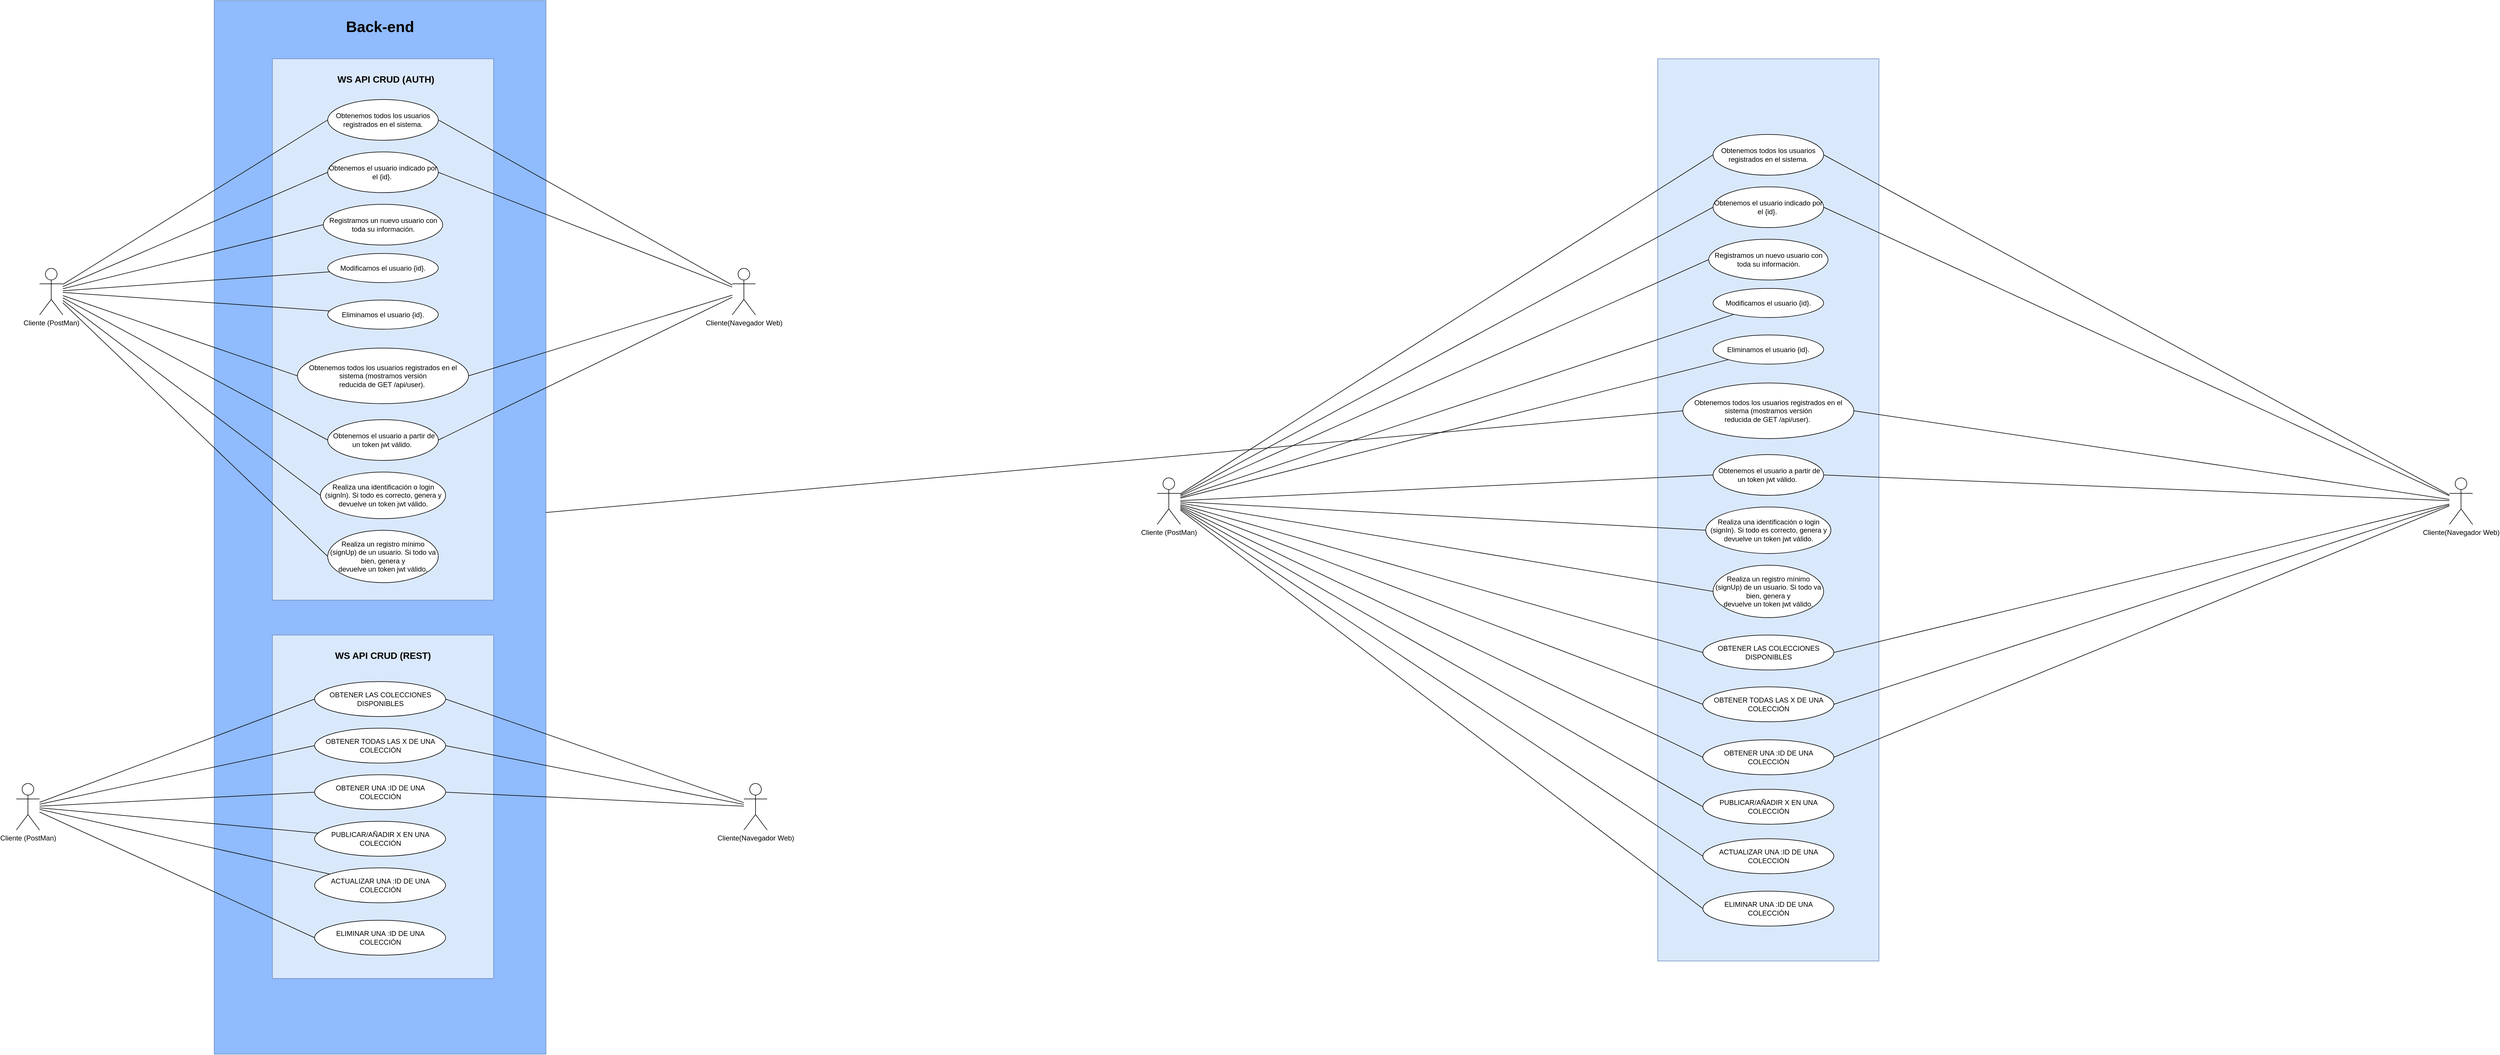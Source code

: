 <mxfile version="21.1.2" type="github">
  <diagram name="Página-1" id="gVADvGAhawYy6BavhGWH">
    <mxGraphModel dx="3310" dy="2602" grid="1" gridSize="10" guides="1" tooltips="1" connect="1" arrows="1" fold="1" page="1" pageScale="1" pageWidth="827" pageHeight="1169" math="0" shadow="0">
      <root>
        <mxCell id="0" />
        <mxCell id="1" parent="0" />
        <mxCell id="edaANY1ZYmfyy7NJtOQ1-2" value="" style="verticalLabelPosition=bottom;verticalAlign=top;html=1;shape=mxgraph.basic.rect;fillColor2=none;strokeWidth=1;size=20;indent=5;fillColor=#90BBFC;strokeColor=#6c8ebf;" vertex="1" parent="1">
          <mxGeometry x="100" y="-60" width="570" height="1810" as="geometry" />
        </mxCell>
        <mxCell id="2xWDJ4cLKkgiuLVgCQJJ-2" value="" style="html=1;dashed=0;whiteSpace=wrap;fillColor=#dae8fc;strokeColor=#6c8ebf;" parent="1" vertex="1">
          <mxGeometry x="200" y="40" width="380" height="930" as="geometry" />
        </mxCell>
        <mxCell id="2xWDJ4cLKkgiuLVgCQJJ-21" style="rounded=0;orthogonalLoop=1;jettySize=auto;html=1;entryX=0;entryY=0.5;entryDx=0;entryDy=0;endArrow=none;endFill=0;" parent="1" source="0kAU2ZbiwCrHughsUeTx-1" target="2xWDJ4cLKkgiuLVgCQJJ-8" edge="1">
          <mxGeometry relative="1" as="geometry" />
        </mxCell>
        <mxCell id="2xWDJ4cLKkgiuLVgCQJJ-22" style="rounded=0;orthogonalLoop=1;jettySize=auto;html=1;entryX=0;entryY=0.5;entryDx=0;entryDy=0;endArrow=none;endFill=0;" parent="1" source="0kAU2ZbiwCrHughsUeTx-1" target="2xWDJ4cLKkgiuLVgCQJJ-9" edge="1">
          <mxGeometry relative="1" as="geometry" />
        </mxCell>
        <mxCell id="2xWDJ4cLKkgiuLVgCQJJ-23" style="rounded=0;orthogonalLoop=1;jettySize=auto;html=1;endArrow=none;endFill=0;" parent="1" source="0kAU2ZbiwCrHughsUeTx-1" target="2xWDJ4cLKkgiuLVgCQJJ-10" edge="1">
          <mxGeometry relative="1" as="geometry" />
        </mxCell>
        <mxCell id="2xWDJ4cLKkgiuLVgCQJJ-24" style="rounded=0;orthogonalLoop=1;jettySize=auto;html=1;endArrow=none;endFill=0;" parent="1" source="0kAU2ZbiwCrHughsUeTx-1" target="2xWDJ4cLKkgiuLVgCQJJ-11" edge="1">
          <mxGeometry relative="1" as="geometry" />
        </mxCell>
        <mxCell id="2xWDJ4cLKkgiuLVgCQJJ-25" style="rounded=0;orthogonalLoop=1;jettySize=auto;html=1;entryX=0;entryY=0.5;entryDx=0;entryDy=0;endArrow=none;endFill=0;" parent="1" source="0kAU2ZbiwCrHughsUeTx-1" target="2xWDJ4cLKkgiuLVgCQJJ-12" edge="1">
          <mxGeometry relative="1" as="geometry" />
        </mxCell>
        <mxCell id="2xWDJ4cLKkgiuLVgCQJJ-26" style="rounded=0;orthogonalLoop=1;jettySize=auto;html=1;entryX=0;entryY=0.5;entryDx=0;entryDy=0;endArrow=none;endFill=0;" parent="1" source="0kAU2ZbiwCrHughsUeTx-1" target="2xWDJ4cLKkgiuLVgCQJJ-13" edge="1">
          <mxGeometry relative="1" as="geometry" />
        </mxCell>
        <mxCell id="2xWDJ4cLKkgiuLVgCQJJ-27" style="rounded=0;orthogonalLoop=1;jettySize=auto;html=1;entryX=0;entryY=0.5;entryDx=0;entryDy=0;endArrow=none;endFill=0;" parent="1" source="0kAU2ZbiwCrHughsUeTx-1" target="2xWDJ4cLKkgiuLVgCQJJ-14" edge="1">
          <mxGeometry relative="1" as="geometry" />
        </mxCell>
        <mxCell id="2xWDJ4cLKkgiuLVgCQJJ-28" style="rounded=0;orthogonalLoop=1;jettySize=auto;html=1;entryX=0;entryY=0.5;entryDx=0;entryDy=0;endArrow=none;endFill=0;" parent="1" source="0kAU2ZbiwCrHughsUeTx-1" target="2xWDJ4cLKkgiuLVgCQJJ-15" edge="1">
          <mxGeometry relative="1" as="geometry" />
        </mxCell>
        <mxCell id="0kAU2ZbiwCrHughsUeTx-1" value="Cliente (PostMan)" style="shape=umlActor;verticalLabelPosition=bottom;verticalAlign=top;html=1;outlineConnect=0;labelPosition=center;align=center;" parent="1" vertex="1">
          <mxGeometry x="-200" y="400" width="40" height="80" as="geometry" />
        </mxCell>
        <mxCell id="2xWDJ4cLKkgiuLVgCQJJ-29" style="rounded=0;orthogonalLoop=1;jettySize=auto;html=1;entryX=1;entryY=0.5;entryDx=0;entryDy=0;endArrow=none;endFill=0;" parent="1" source="0kAU2ZbiwCrHughsUeTx-9" target="2xWDJ4cLKkgiuLVgCQJJ-5" edge="1">
          <mxGeometry relative="1" as="geometry" />
        </mxCell>
        <mxCell id="2xWDJ4cLKkgiuLVgCQJJ-30" style="rounded=0;orthogonalLoop=1;jettySize=auto;html=1;entryX=1;entryY=0.5;entryDx=0;entryDy=0;endArrow=none;endFill=0;" parent="1" source="0kAU2ZbiwCrHughsUeTx-9" target="2xWDJ4cLKkgiuLVgCQJJ-8" edge="1">
          <mxGeometry relative="1" as="geometry" />
        </mxCell>
        <mxCell id="2xWDJ4cLKkgiuLVgCQJJ-31" style="rounded=0;orthogonalLoop=1;jettySize=auto;html=1;endArrow=none;endFill=0;entryX=1;entryY=0.5;entryDx=0;entryDy=0;" parent="1" source="0kAU2ZbiwCrHughsUeTx-9" target="2xWDJ4cLKkgiuLVgCQJJ-13" edge="1">
          <mxGeometry relative="1" as="geometry">
            <mxPoint x="500" y="700" as="targetPoint" />
          </mxGeometry>
        </mxCell>
        <mxCell id="2xWDJ4cLKkgiuLVgCQJJ-32" style="rounded=0;orthogonalLoop=1;jettySize=auto;html=1;entryX=1;entryY=0.5;entryDx=0;entryDy=0;endArrow=none;endFill=0;" parent="1" source="0kAU2ZbiwCrHughsUeTx-9" target="2xWDJ4cLKkgiuLVgCQJJ-12" edge="1">
          <mxGeometry relative="1" as="geometry" />
        </mxCell>
        <mxCell id="0kAU2ZbiwCrHughsUeTx-9" value="Cliente(Navegador Web)" style="shape=umlActor;verticalLabelPosition=bottom;verticalAlign=top;html=1;outlineConnect=0;labelPosition=center;align=center;" parent="1" vertex="1">
          <mxGeometry x="990" y="400" width="40" height="80" as="geometry" />
        </mxCell>
        <mxCell id="2xWDJ4cLKkgiuLVgCQJJ-5" value="Obtenemos todos los usuarios registrados en el sistema." style="shape=ellipse;html=1;dashed=0;whiteSpace=wrap;perimeter=ellipsePerimeter;" parent="1" vertex="1">
          <mxGeometry x="295" y="110" width="190" height="70" as="geometry" />
        </mxCell>
        <mxCell id="2xWDJ4cLKkgiuLVgCQJJ-8" value="Obtenemos el usuario indicado por el {id}.&amp;nbsp;" style="shape=ellipse;html=1;dashed=0;whiteSpace=wrap;perimeter=ellipsePerimeter;" parent="1" vertex="1">
          <mxGeometry x="295" y="200" width="190" height="70" as="geometry" />
        </mxCell>
        <mxCell id="2xWDJ4cLKkgiuLVgCQJJ-9" value="Registramos un nuevo usuario con toda su información." style="shape=ellipse;html=1;dashed=0;whiteSpace=wrap;perimeter=ellipsePerimeter;" parent="1" vertex="1">
          <mxGeometry x="287.5" y="290" width="205" height="70" as="geometry" />
        </mxCell>
        <mxCell id="2xWDJ4cLKkgiuLVgCQJJ-10" value="Modificamos el usuario {id}." style="shape=ellipse;html=1;dashed=0;whiteSpace=wrap;perimeter=ellipsePerimeter;" parent="1" vertex="1">
          <mxGeometry x="295" y="374.5" width="190" height="50" as="geometry" />
        </mxCell>
        <mxCell id="2xWDJ4cLKkgiuLVgCQJJ-11" value="Eliminamos el usuario {id}." style="shape=ellipse;html=1;dashed=0;whiteSpace=wrap;perimeter=ellipsePerimeter;" parent="1" vertex="1">
          <mxGeometry x="295" y="454.5" width="190" height="50" as="geometry" />
        </mxCell>
        <mxCell id="2xWDJ4cLKkgiuLVgCQJJ-12" value="Obtenemos todos los usuarios registrados en el sistema (mostramos versión &lt;br/&gt;reducida de GET /api/user).&amp;nbsp;" style="shape=ellipse;html=1;dashed=0;whiteSpace=wrap;perimeter=ellipsePerimeter;" parent="1" vertex="1">
          <mxGeometry x="243.13" y="537" width="293.75" height="95.5" as="geometry" />
        </mxCell>
        <mxCell id="2xWDJ4cLKkgiuLVgCQJJ-13" value="&amp;nbsp;Obtenemos el usuario a partir de un token jwt válido.&amp;nbsp;" style="shape=ellipse;html=1;dashed=0;whiteSpace=wrap;perimeter=ellipsePerimeter;" parent="1" vertex="1">
          <mxGeometry x="295" y="660" width="190" height="70" as="geometry" />
        </mxCell>
        <mxCell id="2xWDJ4cLKkgiuLVgCQJJ-14" value="Realiza una identificación o login (signIn). Si todo es correcto, genera y &lt;br/&gt;devuelve un token jwt válido." style="shape=ellipse;html=1;dashed=0;whiteSpace=wrap;perimeter=ellipsePerimeter;" parent="1" vertex="1">
          <mxGeometry x="282.5" y="750" width="215" height="80" as="geometry" />
        </mxCell>
        <mxCell id="2xWDJ4cLKkgiuLVgCQJJ-15" value="Realiza un registro mínimo (signUp) de un usuario. Si todo va bien, genera y &lt;br/&gt;devuelve un token jwt válido." style="shape=ellipse;html=1;dashed=0;whiteSpace=wrap;perimeter=ellipsePerimeter;" parent="1" vertex="1">
          <mxGeometry x="295" y="850" width="190" height="90" as="geometry" />
        </mxCell>
        <mxCell id="2xWDJ4cLKkgiuLVgCQJJ-16" value="&lt;font style=&quot;font-size: 16px;&quot;&gt;&lt;b&gt;WS API CRUD (AUTH)&lt;/b&gt;&lt;/font&gt;" style="text;html=1;strokeColor=none;fillColor=none;align=center;verticalAlign=middle;whiteSpace=wrap;rounded=0;" parent="1" vertex="1">
          <mxGeometry x="310" y="60" width="170" height="30" as="geometry" />
        </mxCell>
        <mxCell id="2xWDJ4cLKkgiuLVgCQJJ-18" style="edgeStyle=orthogonalEdgeStyle;rounded=0;orthogonalLoop=1;jettySize=auto;html=1;exitX=0.5;exitY=1;exitDx=0;exitDy=0;" parent="1" source="2xWDJ4cLKkgiuLVgCQJJ-16" target="2xWDJ4cLKkgiuLVgCQJJ-16" edge="1">
          <mxGeometry relative="1" as="geometry" />
        </mxCell>
        <mxCell id="2xWDJ4cLKkgiuLVgCQJJ-20" style="rounded=0;orthogonalLoop=1;jettySize=auto;html=1;entryX=0;entryY=0.5;entryDx=0;entryDy=0;endArrow=none;endFill=0;" parent="1" source="0kAU2ZbiwCrHughsUeTx-1" target="2xWDJ4cLKkgiuLVgCQJJ-5" edge="1">
          <mxGeometry relative="1" as="geometry" />
        </mxCell>
        <mxCell id="2xWDJ4cLKkgiuLVgCQJJ-33" value="" style="html=1;dashed=0;whiteSpace=wrap;fillColor=#dae8fc;strokeColor=#6c8ebf;" parent="1" vertex="1">
          <mxGeometry x="200" y="1030" width="380" height="590" as="geometry" />
        </mxCell>
        <mxCell id="2xWDJ4cLKkgiuLVgCQJJ-34" style="rounded=0;orthogonalLoop=1;jettySize=auto;html=1;entryX=0;entryY=0.5;entryDx=0;entryDy=0;endArrow=none;endFill=0;" parent="1" source="2xWDJ4cLKkgiuLVgCQJJ-42" target="2xWDJ4cLKkgiuLVgCQJJ-49" edge="1">
          <mxGeometry relative="1" as="geometry" />
        </mxCell>
        <mxCell id="2xWDJ4cLKkgiuLVgCQJJ-35" style="rounded=0;orthogonalLoop=1;jettySize=auto;html=1;entryX=0;entryY=0.5;entryDx=0;entryDy=0;endArrow=none;endFill=0;" parent="1" source="2xWDJ4cLKkgiuLVgCQJJ-42" target="2xWDJ4cLKkgiuLVgCQJJ-50" edge="1">
          <mxGeometry relative="1" as="geometry" />
        </mxCell>
        <mxCell id="2xWDJ4cLKkgiuLVgCQJJ-36" style="rounded=0;orthogonalLoop=1;jettySize=auto;html=1;endArrow=none;endFill=0;" parent="1" source="2xWDJ4cLKkgiuLVgCQJJ-42" target="2xWDJ4cLKkgiuLVgCQJJ-51" edge="1">
          <mxGeometry relative="1" as="geometry" />
        </mxCell>
        <mxCell id="2xWDJ4cLKkgiuLVgCQJJ-37" style="rounded=0;orthogonalLoop=1;jettySize=auto;html=1;endArrow=none;endFill=0;" parent="1" source="2xWDJ4cLKkgiuLVgCQJJ-42" target="2xWDJ4cLKkgiuLVgCQJJ-52" edge="1">
          <mxGeometry relative="1" as="geometry" />
        </mxCell>
        <mxCell id="2xWDJ4cLKkgiuLVgCQJJ-62" style="rounded=0;orthogonalLoop=1;jettySize=auto;html=1;entryX=0;entryY=0.5;entryDx=0;entryDy=0;endArrow=none;endFill=0;" parent="1" source="2xWDJ4cLKkgiuLVgCQJJ-42" target="2xWDJ4cLKkgiuLVgCQJJ-60" edge="1">
          <mxGeometry relative="1" as="geometry" />
        </mxCell>
        <mxCell id="2xWDJ4cLKkgiuLVgCQJJ-42" value="Cliente (PostMan)" style="shape=umlActor;verticalLabelPosition=bottom;verticalAlign=top;html=1;outlineConnect=0;labelPosition=center;align=center;" parent="1" vertex="1">
          <mxGeometry x="-240" y="1285" width="40" height="80" as="geometry" />
        </mxCell>
        <mxCell id="2xWDJ4cLKkgiuLVgCQJJ-43" style="rounded=0;orthogonalLoop=1;jettySize=auto;html=1;entryX=1;entryY=0.5;entryDx=0;entryDy=0;endArrow=none;endFill=0;" parent="1" source="2xWDJ4cLKkgiuLVgCQJJ-47" target="2xWDJ4cLKkgiuLVgCQJJ-48" edge="1">
          <mxGeometry relative="1" as="geometry" />
        </mxCell>
        <mxCell id="2xWDJ4cLKkgiuLVgCQJJ-44" style="rounded=0;orthogonalLoop=1;jettySize=auto;html=1;entryX=1;entryY=0.5;entryDx=0;entryDy=0;endArrow=none;endFill=0;" parent="1" source="2xWDJ4cLKkgiuLVgCQJJ-47" target="2xWDJ4cLKkgiuLVgCQJJ-49" edge="1">
          <mxGeometry relative="1" as="geometry" />
        </mxCell>
        <mxCell id="2xWDJ4cLKkgiuLVgCQJJ-61" style="rounded=0;orthogonalLoop=1;jettySize=auto;html=1;entryX=1;entryY=0.5;entryDx=0;entryDy=0;endArrow=none;endFill=0;" parent="1" source="2xWDJ4cLKkgiuLVgCQJJ-47" target="2xWDJ4cLKkgiuLVgCQJJ-50" edge="1">
          <mxGeometry relative="1" as="geometry" />
        </mxCell>
        <mxCell id="2xWDJ4cLKkgiuLVgCQJJ-47" value="Cliente(Navegador Web)" style="shape=umlActor;verticalLabelPosition=bottom;verticalAlign=top;html=1;outlineConnect=0;labelPosition=center;align=center;" parent="1" vertex="1">
          <mxGeometry x="1010" y="1285" width="40" height="80" as="geometry" />
        </mxCell>
        <mxCell id="2xWDJ4cLKkgiuLVgCQJJ-48" value="OBTENER LAS COLECCIONES DISPONIBLES" style="shape=ellipse;html=1;dashed=0;whiteSpace=wrap;perimeter=ellipsePerimeter;" parent="1" vertex="1">
          <mxGeometry x="272.5" y="1110" width="225" height="60" as="geometry" />
        </mxCell>
        <mxCell id="2xWDJ4cLKkgiuLVgCQJJ-49" value="OBTENER TODAS LAS X DE UNA COLECCIÓN" style="shape=ellipse;html=1;dashed=0;whiteSpace=wrap;perimeter=ellipsePerimeter;" parent="1" vertex="1">
          <mxGeometry x="272.5" y="1190" width="225" height="60" as="geometry" />
        </mxCell>
        <mxCell id="2xWDJ4cLKkgiuLVgCQJJ-50" value="OBTENER UNA :ID DE UNA COLECCIÓN" style="shape=ellipse;html=1;dashed=0;whiteSpace=wrap;perimeter=ellipsePerimeter;" parent="1" vertex="1">
          <mxGeometry x="272.5" y="1270" width="225" height="60" as="geometry" />
        </mxCell>
        <mxCell id="2xWDJ4cLKkgiuLVgCQJJ-51" value="PUBLICAR/AÑADIR X EN UNA COLECCIÓN" style="shape=ellipse;html=1;dashed=0;whiteSpace=wrap;perimeter=ellipsePerimeter;" parent="1" vertex="1">
          <mxGeometry x="272.5" y="1350" width="225" height="60" as="geometry" />
        </mxCell>
        <mxCell id="2xWDJ4cLKkgiuLVgCQJJ-52" value="ACTUALIZAR UNA :ID DE UNA COLECCIÓN" style="shape=ellipse;html=1;dashed=0;whiteSpace=wrap;perimeter=ellipsePerimeter;" parent="1" vertex="1">
          <mxGeometry x="272.5" y="1430" width="225" height="60" as="geometry" />
        </mxCell>
        <mxCell id="2xWDJ4cLKkgiuLVgCQJJ-57" value="&lt;font style=&quot;font-size: 16px;&quot;&gt;&lt;b&gt;WS API CRUD (REST)&lt;/b&gt;&lt;/font&gt;" style="text;html=1;strokeColor=none;fillColor=none;align=center;verticalAlign=middle;whiteSpace=wrap;rounded=0;" parent="1" vertex="1">
          <mxGeometry x="305" y="1050" width="170" height="30" as="geometry" />
        </mxCell>
        <mxCell id="2xWDJ4cLKkgiuLVgCQJJ-58" style="edgeStyle=orthogonalEdgeStyle;rounded=0;orthogonalLoop=1;jettySize=auto;html=1;exitX=0.5;exitY=1;exitDx=0;exitDy=0;" parent="1" source="2xWDJ4cLKkgiuLVgCQJJ-57" target="2xWDJ4cLKkgiuLVgCQJJ-57" edge="1">
          <mxGeometry relative="1" as="geometry" />
        </mxCell>
        <mxCell id="2xWDJ4cLKkgiuLVgCQJJ-59" style="rounded=0;orthogonalLoop=1;jettySize=auto;html=1;entryX=0;entryY=0.5;entryDx=0;entryDy=0;endArrow=none;endFill=0;" parent="1" source="2xWDJ4cLKkgiuLVgCQJJ-42" target="2xWDJ4cLKkgiuLVgCQJJ-48" edge="1">
          <mxGeometry relative="1" as="geometry" />
        </mxCell>
        <mxCell id="2xWDJ4cLKkgiuLVgCQJJ-60" value="ELIMINAR UNA :ID DE UNA COLECCIÓN" style="shape=ellipse;html=1;dashed=0;whiteSpace=wrap;perimeter=ellipsePerimeter;" parent="1" vertex="1">
          <mxGeometry x="272.5" y="1520" width="225" height="60" as="geometry" />
        </mxCell>
        <mxCell id="2xWDJ4cLKkgiuLVgCQJJ-63" value="" style="html=1;dashed=0;whiteSpace=wrap;fillColor=#dae8fc;strokeColor=#6c8ebf;" parent="1" vertex="1">
          <mxGeometry x="2580" y="40" width="380" height="1550" as="geometry" />
        </mxCell>
        <mxCell id="2xWDJ4cLKkgiuLVgCQJJ-64" style="rounded=0;orthogonalLoop=1;jettySize=auto;html=1;entryX=0;entryY=0.5;entryDx=0;entryDy=0;endArrow=none;endFill=0;" parent="1" source="2xWDJ4cLKkgiuLVgCQJJ-72" target="2xWDJ4cLKkgiuLVgCQJJ-79" edge="1">
          <mxGeometry relative="1" as="geometry" />
        </mxCell>
        <mxCell id="2xWDJ4cLKkgiuLVgCQJJ-65" style="rounded=0;orthogonalLoop=1;jettySize=auto;html=1;entryX=0;entryY=0.5;entryDx=0;entryDy=0;endArrow=none;endFill=0;" parent="1" source="2xWDJ4cLKkgiuLVgCQJJ-72" target="2xWDJ4cLKkgiuLVgCQJJ-80" edge="1">
          <mxGeometry relative="1" as="geometry" />
        </mxCell>
        <mxCell id="2xWDJ4cLKkgiuLVgCQJJ-66" style="rounded=0;orthogonalLoop=1;jettySize=auto;html=1;endArrow=none;endFill=0;" parent="1" source="2xWDJ4cLKkgiuLVgCQJJ-72" target="2xWDJ4cLKkgiuLVgCQJJ-81" edge="1">
          <mxGeometry relative="1" as="geometry" />
        </mxCell>
        <mxCell id="2xWDJ4cLKkgiuLVgCQJJ-67" style="rounded=0;orthogonalLoop=1;jettySize=auto;html=1;endArrow=none;endFill=0;" parent="1" source="2xWDJ4cLKkgiuLVgCQJJ-72" target="2xWDJ4cLKkgiuLVgCQJJ-82" edge="1">
          <mxGeometry relative="1" as="geometry" />
        </mxCell>
        <mxCell id="2xWDJ4cLKkgiuLVgCQJJ-68" style="rounded=0;orthogonalLoop=1;jettySize=auto;html=1;entryX=0;entryY=0.5;entryDx=0;entryDy=0;endArrow=none;endFill=0;" parent="1" source="edaANY1ZYmfyy7NJtOQ1-2" target="2xWDJ4cLKkgiuLVgCQJJ-83" edge="1">
          <mxGeometry relative="1" as="geometry" />
        </mxCell>
        <mxCell id="2xWDJ4cLKkgiuLVgCQJJ-69" style="rounded=0;orthogonalLoop=1;jettySize=auto;html=1;entryX=0;entryY=0.5;entryDx=0;entryDy=0;endArrow=none;endFill=0;" parent="1" source="2xWDJ4cLKkgiuLVgCQJJ-72" target="2xWDJ4cLKkgiuLVgCQJJ-84" edge="1">
          <mxGeometry relative="1" as="geometry" />
        </mxCell>
        <mxCell id="2xWDJ4cLKkgiuLVgCQJJ-70" style="rounded=0;orthogonalLoop=1;jettySize=auto;html=1;entryX=0;entryY=0.5;entryDx=0;entryDy=0;endArrow=none;endFill=0;" parent="1" source="2xWDJ4cLKkgiuLVgCQJJ-72" target="2xWDJ4cLKkgiuLVgCQJJ-85" edge="1">
          <mxGeometry relative="1" as="geometry" />
        </mxCell>
        <mxCell id="2xWDJ4cLKkgiuLVgCQJJ-71" style="rounded=0;orthogonalLoop=1;jettySize=auto;html=1;entryX=0;entryY=0.5;entryDx=0;entryDy=0;endArrow=none;endFill=0;" parent="1" source="2xWDJ4cLKkgiuLVgCQJJ-72" target="2xWDJ4cLKkgiuLVgCQJJ-86" edge="1">
          <mxGeometry relative="1" as="geometry" />
        </mxCell>
        <mxCell id="2xWDJ4cLKkgiuLVgCQJJ-72" value="Cliente (PostMan)" style="shape=umlActor;verticalLabelPosition=bottom;verticalAlign=top;html=1;outlineConnect=0;labelPosition=center;align=center;" parent="1" vertex="1">
          <mxGeometry x="1720" y="760" width="40" height="80" as="geometry" />
        </mxCell>
        <mxCell id="2xWDJ4cLKkgiuLVgCQJJ-73" style="rounded=0;orthogonalLoop=1;jettySize=auto;html=1;entryX=1;entryY=0.5;entryDx=0;entryDy=0;endArrow=none;endFill=0;" parent="1" source="2xWDJ4cLKkgiuLVgCQJJ-77" target="2xWDJ4cLKkgiuLVgCQJJ-78" edge="1">
          <mxGeometry relative="1" as="geometry" />
        </mxCell>
        <mxCell id="2xWDJ4cLKkgiuLVgCQJJ-74" style="rounded=0;orthogonalLoop=1;jettySize=auto;html=1;entryX=1;entryY=0.5;entryDx=0;entryDy=0;endArrow=none;endFill=0;" parent="1" source="2xWDJ4cLKkgiuLVgCQJJ-77" target="2xWDJ4cLKkgiuLVgCQJJ-79" edge="1">
          <mxGeometry relative="1" as="geometry" />
        </mxCell>
        <mxCell id="2xWDJ4cLKkgiuLVgCQJJ-75" style="rounded=0;orthogonalLoop=1;jettySize=auto;html=1;endArrow=none;endFill=0;entryX=1;entryY=0.5;entryDx=0;entryDy=0;" parent="1" source="2xWDJ4cLKkgiuLVgCQJJ-77" target="2xWDJ4cLKkgiuLVgCQJJ-84" edge="1">
          <mxGeometry relative="1" as="geometry">
            <mxPoint x="2880" y="760" as="targetPoint" />
          </mxGeometry>
        </mxCell>
        <mxCell id="2xWDJ4cLKkgiuLVgCQJJ-76" style="rounded=0;orthogonalLoop=1;jettySize=auto;html=1;entryX=1;entryY=0.5;entryDx=0;entryDy=0;endArrow=none;endFill=0;" parent="1" source="2xWDJ4cLKkgiuLVgCQJJ-77" target="2xWDJ4cLKkgiuLVgCQJJ-83" edge="1">
          <mxGeometry relative="1" as="geometry" />
        </mxCell>
        <mxCell id="2xWDJ4cLKkgiuLVgCQJJ-77" value="Cliente(Navegador Web)" style="shape=umlActor;verticalLabelPosition=bottom;verticalAlign=top;html=1;outlineConnect=0;labelPosition=center;align=center;" parent="1" vertex="1">
          <mxGeometry x="3940" y="760" width="40" height="80" as="geometry" />
        </mxCell>
        <mxCell id="2xWDJ4cLKkgiuLVgCQJJ-78" value="Obtenemos todos los usuarios registrados en el sistema." style="shape=ellipse;html=1;dashed=0;whiteSpace=wrap;perimeter=ellipsePerimeter;" parent="1" vertex="1">
          <mxGeometry x="2675" y="170" width="190" height="70" as="geometry" />
        </mxCell>
        <mxCell id="2xWDJ4cLKkgiuLVgCQJJ-79" value="Obtenemos el usuario indicado por el {id}.&amp;nbsp;" style="shape=ellipse;html=1;dashed=0;whiteSpace=wrap;perimeter=ellipsePerimeter;" parent="1" vertex="1">
          <mxGeometry x="2675" y="260" width="190" height="70" as="geometry" />
        </mxCell>
        <mxCell id="2xWDJ4cLKkgiuLVgCQJJ-80" value="Registramos un nuevo usuario con toda su información." style="shape=ellipse;html=1;dashed=0;whiteSpace=wrap;perimeter=ellipsePerimeter;" parent="1" vertex="1">
          <mxGeometry x="2667.5" y="350" width="205" height="70" as="geometry" />
        </mxCell>
        <mxCell id="2xWDJ4cLKkgiuLVgCQJJ-81" value="Modificamos el usuario {id}." style="shape=ellipse;html=1;dashed=0;whiteSpace=wrap;perimeter=ellipsePerimeter;" parent="1" vertex="1">
          <mxGeometry x="2675" y="434.5" width="190" height="50" as="geometry" />
        </mxCell>
        <mxCell id="2xWDJ4cLKkgiuLVgCQJJ-82" value="Eliminamos el usuario {id}." style="shape=ellipse;html=1;dashed=0;whiteSpace=wrap;perimeter=ellipsePerimeter;" parent="1" vertex="1">
          <mxGeometry x="2675" y="514.5" width="190" height="50" as="geometry" />
        </mxCell>
        <mxCell id="2xWDJ4cLKkgiuLVgCQJJ-83" value="Obtenemos todos los usuarios registrados en el sistema (mostramos versión &lt;br/&gt;reducida de GET /api/user).&amp;nbsp;" style="shape=ellipse;html=1;dashed=0;whiteSpace=wrap;perimeter=ellipsePerimeter;" parent="1" vertex="1">
          <mxGeometry x="2623.13" y="597" width="293.75" height="95.5" as="geometry" />
        </mxCell>
        <mxCell id="2xWDJ4cLKkgiuLVgCQJJ-84" value="&amp;nbsp;Obtenemos el usuario a partir de un token jwt válido.&amp;nbsp;" style="shape=ellipse;html=1;dashed=0;whiteSpace=wrap;perimeter=ellipsePerimeter;" parent="1" vertex="1">
          <mxGeometry x="2675" y="720" width="190" height="70" as="geometry" />
        </mxCell>
        <mxCell id="2xWDJ4cLKkgiuLVgCQJJ-85" value="Realiza una identificación o login (signIn). Si todo es correcto, genera y &lt;br/&gt;devuelve un token jwt válido." style="shape=ellipse;html=1;dashed=0;whiteSpace=wrap;perimeter=ellipsePerimeter;" parent="1" vertex="1">
          <mxGeometry x="2662.5" y="810" width="215" height="80" as="geometry" />
        </mxCell>
        <mxCell id="2xWDJ4cLKkgiuLVgCQJJ-86" value="Realiza un registro mínimo (signUp) de un usuario. Si todo va bien, genera y &lt;br/&gt;devuelve un token jwt válido." style="shape=ellipse;html=1;dashed=0;whiteSpace=wrap;perimeter=ellipsePerimeter;" parent="1" vertex="1">
          <mxGeometry x="2675" y="910" width="190" height="90" as="geometry" />
        </mxCell>
        <mxCell id="2xWDJ4cLKkgiuLVgCQJJ-87" value="&lt;font style=&quot;font-size: 26px;&quot;&gt;&lt;b style=&quot;font-size: 26px;&quot;&gt;Back-end&lt;/b&gt;&lt;/font&gt;" style="text;html=1;strokeColor=none;fillColor=none;align=center;verticalAlign=middle;whiteSpace=wrap;rounded=0;fontSize=26;" parent="1" vertex="1">
          <mxGeometry x="300" y="-30" width="170" height="30" as="geometry" />
        </mxCell>
        <mxCell id="2xWDJ4cLKkgiuLVgCQJJ-88" style="edgeStyle=orthogonalEdgeStyle;rounded=0;orthogonalLoop=1;jettySize=auto;html=1;exitX=0.5;exitY=1;exitDx=0;exitDy=0;" parent="1" source="2xWDJ4cLKkgiuLVgCQJJ-87" target="2xWDJ4cLKkgiuLVgCQJJ-87" edge="1">
          <mxGeometry relative="1" as="geometry" />
        </mxCell>
        <mxCell id="2xWDJ4cLKkgiuLVgCQJJ-89" style="rounded=0;orthogonalLoop=1;jettySize=auto;html=1;entryX=0;entryY=0.5;entryDx=0;entryDy=0;endArrow=none;endFill=0;" parent="1" source="2xWDJ4cLKkgiuLVgCQJJ-72" target="2xWDJ4cLKkgiuLVgCQJJ-78" edge="1">
          <mxGeometry relative="1" as="geometry" />
        </mxCell>
        <mxCell id="2xWDJ4cLKkgiuLVgCQJJ-91" style="rounded=0;orthogonalLoop=1;jettySize=auto;html=1;entryX=0;entryY=0.5;entryDx=0;entryDy=0;endArrow=none;endFill=0;" parent="1" source="2xWDJ4cLKkgiuLVgCQJJ-72" target="2xWDJ4cLKkgiuLVgCQJJ-102" edge="1">
          <mxGeometry relative="1" as="geometry">
            <mxPoint x="2160" y="1410.736" as="sourcePoint" />
          </mxGeometry>
        </mxCell>
        <mxCell id="2xWDJ4cLKkgiuLVgCQJJ-92" style="rounded=0;orthogonalLoop=1;jettySize=auto;html=1;entryX=0;entryY=0.5;entryDx=0;entryDy=0;endArrow=none;endFill=0;" parent="1" source="2xWDJ4cLKkgiuLVgCQJJ-72" target="2xWDJ4cLKkgiuLVgCQJJ-103" edge="1">
          <mxGeometry relative="1" as="geometry">
            <mxPoint x="2160" y="1413.985" as="sourcePoint" />
          </mxGeometry>
        </mxCell>
        <mxCell id="2xWDJ4cLKkgiuLVgCQJJ-93" style="rounded=0;orthogonalLoop=1;jettySize=auto;html=1;endArrow=none;endFill=0;entryX=0;entryY=0.5;entryDx=0;entryDy=0;" parent="1" source="2xWDJ4cLKkgiuLVgCQJJ-72" target="2xWDJ4cLKkgiuLVgCQJJ-104" edge="1">
          <mxGeometry relative="1" as="geometry">
            <mxPoint x="1810" y="520" as="sourcePoint" />
          </mxGeometry>
        </mxCell>
        <mxCell id="2xWDJ4cLKkgiuLVgCQJJ-94" style="rounded=0;orthogonalLoop=1;jettySize=auto;html=1;endArrow=none;endFill=0;entryX=0;entryY=0.5;entryDx=0;entryDy=0;" parent="1" source="2xWDJ4cLKkgiuLVgCQJJ-72" target="2xWDJ4cLKkgiuLVgCQJJ-105" edge="1">
          <mxGeometry relative="1" as="geometry">
            <mxPoint x="2160" y="1419.472" as="sourcePoint" />
          </mxGeometry>
        </mxCell>
        <mxCell id="2xWDJ4cLKkgiuLVgCQJJ-95" style="rounded=0;orthogonalLoop=1;jettySize=auto;html=1;entryX=0;entryY=0.5;entryDx=0;entryDy=0;endArrow=none;endFill=0;" parent="1" source="2xWDJ4cLKkgiuLVgCQJJ-72" target="2xWDJ4cLKkgiuLVgCQJJ-109" edge="1">
          <mxGeometry relative="1" as="geometry">
            <mxPoint x="2160" y="1424.137" as="sourcePoint" />
          </mxGeometry>
        </mxCell>
        <mxCell id="2xWDJ4cLKkgiuLVgCQJJ-97" style="rounded=0;orthogonalLoop=1;jettySize=auto;html=1;entryX=1;entryY=0.5;entryDx=0;entryDy=0;endArrow=none;endFill=0;" parent="1" source="2xWDJ4cLKkgiuLVgCQJJ-77" target="2xWDJ4cLKkgiuLVgCQJJ-101" edge="1">
          <mxGeometry relative="1" as="geometry">
            <mxPoint x="3370" y="1408.052" as="sourcePoint" />
          </mxGeometry>
        </mxCell>
        <mxCell id="2xWDJ4cLKkgiuLVgCQJJ-98" style="rounded=0;orthogonalLoop=1;jettySize=auto;html=1;entryX=1;entryY=0.5;entryDx=0;entryDy=0;endArrow=none;endFill=0;" parent="1" source="2xWDJ4cLKkgiuLVgCQJJ-77" target="2xWDJ4cLKkgiuLVgCQJJ-102" edge="1">
          <mxGeometry relative="1" as="geometry">
            <mxPoint x="3370" y="1411.056" as="sourcePoint" />
          </mxGeometry>
        </mxCell>
        <mxCell id="2xWDJ4cLKkgiuLVgCQJJ-99" style="rounded=0;orthogonalLoop=1;jettySize=auto;html=1;entryX=1;entryY=0.5;entryDx=0;entryDy=0;endArrow=none;endFill=0;" parent="1" source="2xWDJ4cLKkgiuLVgCQJJ-77" target="2xWDJ4cLKkgiuLVgCQJJ-103" edge="1">
          <mxGeometry relative="1" as="geometry">
            <mxPoint x="3370" y="1414.061" as="sourcePoint" />
          </mxGeometry>
        </mxCell>
        <mxCell id="2xWDJ4cLKkgiuLVgCQJJ-101" value="OBTENER LAS COLECCIONES DISPONIBLES" style="shape=ellipse;html=1;dashed=0;whiteSpace=wrap;perimeter=ellipsePerimeter;" parent="1" vertex="1">
          <mxGeometry x="2657.5" y="1030" width="225" height="60" as="geometry" />
        </mxCell>
        <mxCell id="2xWDJ4cLKkgiuLVgCQJJ-102" value="OBTENER TODAS LAS X DE UNA COLECCIÓN" style="shape=ellipse;html=1;dashed=0;whiteSpace=wrap;perimeter=ellipsePerimeter;" parent="1" vertex="1">
          <mxGeometry x="2657.5" y="1119" width="225" height="60" as="geometry" />
        </mxCell>
        <mxCell id="2xWDJ4cLKkgiuLVgCQJJ-103" value="OBTENER UNA :ID DE UNA COLECCIÓN" style="shape=ellipse;html=1;dashed=0;whiteSpace=wrap;perimeter=ellipsePerimeter;" parent="1" vertex="1">
          <mxGeometry x="2657.5" y="1210" width="225" height="60" as="geometry" />
        </mxCell>
        <mxCell id="2xWDJ4cLKkgiuLVgCQJJ-104" value="PUBLICAR/AÑADIR X EN UNA COLECCIÓN" style="shape=ellipse;html=1;dashed=0;whiteSpace=wrap;perimeter=ellipsePerimeter;" parent="1" vertex="1">
          <mxGeometry x="2657.51" y="1295" width="225" height="60" as="geometry" />
        </mxCell>
        <mxCell id="2xWDJ4cLKkgiuLVgCQJJ-105" value="ACTUALIZAR UNA :ID DE UNA COLECCIÓN" style="shape=ellipse;html=1;dashed=0;whiteSpace=wrap;perimeter=ellipsePerimeter;" parent="1" vertex="1">
          <mxGeometry x="2657.51" y="1380" width="225" height="60" as="geometry" />
        </mxCell>
        <mxCell id="2xWDJ4cLKkgiuLVgCQJJ-107" style="edgeStyle=orthogonalEdgeStyle;rounded=0;orthogonalLoop=1;jettySize=auto;html=1;exitX=0.5;exitY=1;exitDx=0;exitDy=0;" parent="1" edge="1">
          <mxGeometry relative="1" as="geometry">
            <mxPoint x="2750" y="1170" as="sourcePoint" />
            <mxPoint x="2750" y="1170" as="targetPoint" />
          </mxGeometry>
        </mxCell>
        <mxCell id="2xWDJ4cLKkgiuLVgCQJJ-108" style="rounded=0;orthogonalLoop=1;jettySize=auto;html=1;entryX=0;entryY=0.5;entryDx=0;entryDy=0;endArrow=none;endFill=0;" parent="1" source="2xWDJ4cLKkgiuLVgCQJJ-72" target="2xWDJ4cLKkgiuLVgCQJJ-101" edge="1">
          <mxGeometry relative="1" as="geometry">
            <mxPoint x="2160" y="1407.487" as="sourcePoint" />
          </mxGeometry>
        </mxCell>
        <mxCell id="2xWDJ4cLKkgiuLVgCQJJ-109" value="ELIMINAR UNA :ID DE UNA COLECCIÓN" style="shape=ellipse;html=1;dashed=0;whiteSpace=wrap;perimeter=ellipsePerimeter;" parent="1" vertex="1">
          <mxGeometry x="2657.5" y="1470" width="225" height="60" as="geometry" />
        </mxCell>
      </root>
    </mxGraphModel>
  </diagram>
</mxfile>
